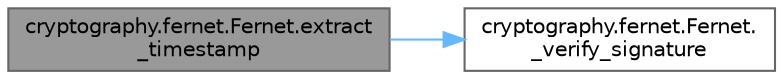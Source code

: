 digraph "cryptography.fernet.Fernet.extract_timestamp"
{
 // LATEX_PDF_SIZE
  bgcolor="transparent";
  edge [fontname=Helvetica,fontsize=10,labelfontname=Helvetica,labelfontsize=10];
  node [fontname=Helvetica,fontsize=10,shape=box,height=0.2,width=0.4];
  rankdir="LR";
  Node1 [id="Node000001",label="cryptography.fernet.Fernet.extract\l_timestamp",height=0.2,width=0.4,color="gray40", fillcolor="grey60", style="filled", fontcolor="black",tooltip=" "];
  Node1 -> Node2 [id="edge1_Node000001_Node000002",color="steelblue1",style="solid",tooltip=" "];
  Node2 [id="Node000002",label="cryptography.fernet.Fernet.\l_verify_signature",height=0.2,width=0.4,color="grey40", fillcolor="white", style="filled",URL="$classcryptography_1_1fernet_1_1_fernet.html#aae1df82ce9c434c2416a227c3bf968f5",tooltip=" "];
}
